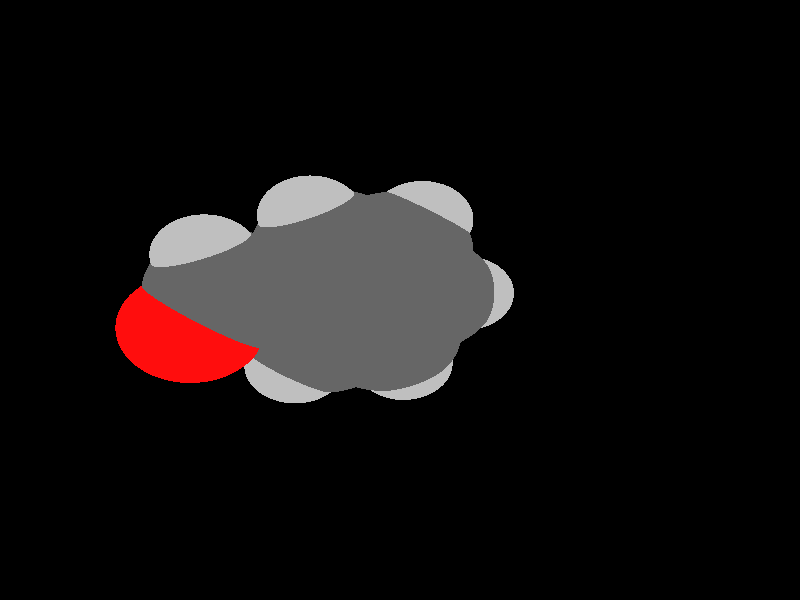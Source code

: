 global_settings {
	ambient_light rgb <0.200000002980232, 0.200000002980232, 0.200000002980232>
	max_trace_level 15
}

background { color rgb <0,0,0> }

camera {
	perspective
	location <-13.7908838828838, -8.52872099134385, -16.5856867001066>
	angle 40
	up <0.093699080411912, -0.912872439462993, 0.397346689427314>
	right <0.770065808578976, -0.186513748290888, -0.610091199867766> * 1
	direction <0.631046062334256, 0.363148084075034, 0.685495686525497> }

light_source {
	<1.69840424821072, -38.649168001289, -30.0576491787838>
	color rgb <1, 1, 1>
	fade_distance 67.1359777136527
	fade_power 0
	spotlight
	area_light <20, 0, 0>, <0, 0, 20>, 20, 20
	circular
	orient
	point_at <-1.69840424821072, 38.649168001289, 30.0576491787838>
}

light_source {
	<-7.88647235546446, -10.3465153137643, 37.2256740176237>
	color rgb <0.300000011920929, 0.300000011920929, 0.300000011920929> shadowless
	fade_distance 67.1359777136527
	fade_power 0
	parallel
	point_at <7.88647235546446, 10.3465153137643, -37.2256740176237>
}

#default {
	finish {ambient 0.5 diffuse 1 specular 0.2 roughness .01 metallic 1}
}

union {
cylinder {
	<-0.759456701858944, 0.134997534161786, 0.673854905436285>, 	<-0.424716671010584, -0.478427750902498, 0.660202731875604>, 0.075
	pigment { rgbt <0.400000005960464, 0.400000005960464, 0.400000005960464, 0> }
}
cylinder {
	<-0.941638957081105, 0.033697600154148, 0.758548171120256>, 	<-0.606898926232744, -0.579727684910136, 0.744895997559575>, 0.075
	pigment { rgbt <0.400000005960464, 0.400000005960464, 0.400000005960464, 0> }
}
cylinder {
	<-0.424716671010584, -0.478427750902498, 0.660202731875604>, 	<-0.0899766401622231, -1.09185303596678, 0.646550558314924>, 0.075
	pigment { rgbt <0.400000005960464, 0.400000005960464, 0.400000005960464, 0> }
}
cylinder {
	<-0.606898926232744, -0.579727684910136, 0.744895997559575>, 	<-0.272158895384384, -1.19315296997442, 0.731243823998895>, 0.075
	pigment { rgbt <0.400000005960464, 0.400000005960464, 0.400000005960464, 0> }
}
cylinder {
	<-0.181067767773303, -1.1425030029706, 0.688897191156909>, 	<0.475452113240805, -1.17147958113059, 0.453653331183705>, 0.075
	pigment { rgbt <0.400000005960464, 0.400000005960464, 0.400000005960464, 0> }
}
cylinder {
	<0.475452113240805, -1.17147958113059, 0.453653331183705>, 	<1.13197199425491, -1.20045615929058, 0.2184094712105>, 0.075
	pigment { rgbt <0.400000005960464, 0.400000005960464, 0.400000005960464, 0> }
}
cylinder {
	<1.03944099280318, -1.14086238517784, 0.241708523923814>, 	<1.35814924092631, -0.560065725619768, 0.0218939405415078>, 0.075
	pigment { rgbt <0.400000005960464, 0.400000005960464, 0.400000005960464, 0> }
}
cylinder {
	<1.22450299570665, -1.26004993340333, 0.195110418497186>, 	<1.54321124382978, -0.67925327384526, -0.0247041648851203>, 0.075
	pigment { rgbt <0.400000005960464, 0.400000005960464, 0.400000005960464, 0> }
}
cylinder {
	<1.35814924092631, -0.560065725619768, 0.0218939405415078>, 	<1.67685748904944, 0.0207309339383026, -0.197920642840799>, 0.075
	pigment { rgbt <0.400000005960464, 0.400000005960464, 0.400000005960464, 0> }
}
cylinder {
	<1.54321124382978, -0.67925327384526, -0.0247041648851203>, 	<1.86191949195291, -0.0984566142871898, -0.244518748267427>, 0.075
	pigment { rgbt <0.400000005960464, 0.400000005960464, 0.400000005960464, 0> }
}
cylinder {
	<1.76938849050117, -0.0388628401744436, -0.221219695554113>, 	<1.43367701503628, 0.572717578496417, -0.206882499385353>, 0.075
	pigment { rgbt <0.400000005960464, 0.400000005960464, 0.400000005960464, 0> }
}
cylinder {
	<1.43367701503628, 0.572717578496417, -0.206882499385353>, 	<1.09796553957139, 1.18429799716728, -0.192545303216593>, 0.075
	pigment { rgbt <0.400000005960464, 0.400000005960464, 0.400000005960464, 0> }
}
cylinder {
	<1.09938576089898, 1.0734510079817, -0.17338341500395>, 	<0.443232505789111, 1.10558924550429, 0.0611607835796355>, 0.075
	pigment { rgbt <0.400000005960464, 0.400000005960464, 0.400000005960464, 0> }
}
cylinder {
	<1.0965453182438, 1.29514498635285, -0.211707191429235>, 	<0.440392063133936, 1.32728322387544, 0.0228370071543498>, 0.075
	pigment { rgbt <0.400000005960464, 0.400000005960464, 0.400000005960464, 0> }
}
cylinder {
	<0.443232505789111, 1.10558924550429, 0.0611607835796355>, 	<-0.212920749320757, 1.13772748302688, 0.295704982163221>, 0.075
	pigment { rgbt <0.400000005960464, 0.400000005960464, 0.400000005960464, 0> }
}
cylinder {
	<0.440392063133936, 1.32728322387544, 0.0228370071543498>, 	<-0.215761191975932, 1.35942146139803, 0.257381205737935>, 0.075
	pigment { rgbt <0.400000005960464, 0.400000005960464, 0.400000005960464, 0> }
}
cylinder {
	<-0.850547829470025, 0.0843475671579669, 0.71620153827827>, 	<-0.532444400059185, 0.66646101968521, 0.496372316114424>, 0.075
	pigment { rgbt <0.400000005960464, 0.400000005960464, 0.400000005960464, 0> }
}
cylinder {
	<-0.532444400059185, 0.66646101968521, 0.496372316114424>, 	<-0.214340970648345, 1.24857447221245, 0.276543093950578>, 0.075
	pigment { rgbt <0.400000005960464, 0.400000005960464, 0.400000005960464, 0> }
}
cylinder {
	<-0.181067767773303, -1.1425030029706, 0.688897191156909>, 	<-0.477935234010533, -1.6999358644102, 0.89656485609516>, 0.075
	pigment { rgbt <0.400000005960464, 0.400000005960464, 0.400000005960464, 0> }
}
cylinder {
	<-0.477935234010533, -1.6999358644102, 0.89656485609516>, 	<-0.666294174505206, -2.05362050526529, 1.02832756434529>, 0.075
	pigment { rgbt <0.75, 0.75, 0.75, 0> }
}
cylinder {
	<1.13197199425491, -1.20045615929058, 0.2184094712105>, 	<1.45537116533491, -1.78158095370879, 0.203169917224105>, 0.075
	pigment { rgbt <0.400000005960464, 0.400000005960464, 0.400000005960464, 0> }
}
cylinder {
	<1.45537116533491, -1.78158095370879, 0.203169917224105>, 	<1.66063600544528, -2.15042694552773, 0.193497212739661>, 0.075
	pigment { rgbt <0.75, 0.75, 0.75, 0> }
}
cylinder {
	<1.76938849050117, -0.0388628401744436, -0.221219695554113>, 	<2.39518926910448, -0.0678832191223138, -0.445206567662775>, 0.075
	pigment { rgbt <0.400000005960464, 0.400000005960464, 0.400000005960464, 0> }
}
cylinder {
	<2.39518926910448, -0.0678832191223138, -0.445206567662775>, 	<2.79242091729181, -0.0863041181602019, -0.587383882588183>, 0.075
	pigment { rgbt <0.75, 0.75, 0.75, 0> }
}
cylinder {
	<1.09796553957139, 1.18429799716728, -0.192545303216593>, 	<1.40282466329089, 1.73700954766824, -0.402301492359005>, 0.075
	pigment { rgbt <0.400000005960464, 0.400000005960464, 0.400000005960464, 0> }
}
cylinder {
	<1.40282466329089, 1.73700954766824, -0.402301492359005>, 	<1.59630954631232, 2.08779888402961, -0.535427413683185>, 0.075
	pigment { rgbt <0.75, 0.75, 0.75, 0> }
}
cylinder {
	<-0.214340970648345, 1.24857447221245, 0.276543093950578>, 	<-0.534048336943266, 1.83212125415076, 0.289996658546771>, 0.075
	pigment { rgbt <0.400000005960464, 0.400000005960464, 0.400000005960464, 0> }
}
cylinder {
	<-0.534048336943266, 1.83212125415076, 0.289996658546771>, 	<-0.737022082973319, 2.20259966284822, 0.298537970669769>, 0.075
	pigment { rgbt <0.75, 0.75, 0.75, 0> }
}
cylinder {
	<-2.23924593112704, 0.140025073592747, 1.21479334869691>, 	<-1.54489688029853, 0.112186320375357, 0.96549744348759>, 0.075
	pigment { rgbt <0.400000005960464, 0.400000005960464, 0.400000005960464, 0> }
}
cylinder {
	<-1.54489688029853, 0.112186320375357, 0.96549744348759>, 	<-0.850547829470025, 0.0843475671579669, 0.71620153827827>, 0.075
	pigment { rgbt <0.400000005960464, 0.400000005960464, 0.400000005960464, 0> }
}
cylinder {
	<-2.78761571320011, 1.2408246773796, 1.21998123556077>, 	<-2.48335904107903, 0.741286920080601, 1.19734227025113>, 0.075
	pigment { rgbt <1, 0.0500000007450581, 0.0500000007450581, 0> }
}
cylinder {
	<-2.96404069748973, 1.12954532627597, 1.30433839848344>, 	<-2.65978402536865, 0.630007568976964, 1.2816994331738>, 0.075
	pigment { rgbt <1, 0.0500000007450581, 0.0500000007450581, 0> }
}
cylinder {
	<-2.48335904107903, 0.741286920080601, 1.19734227025113>, 	<-2.15103343898223, 0.195664749144565, 1.17261476723557>, 0.075
	pigment { rgbt <0.400000005960464, 0.400000005960464, 0.400000005960464, 0> }
}
cylinder {
	<-2.65978402536865, 0.630007568976964, 1.2816994331738>, 	<-2.32745842327185, 0.0843853980409283, 1.25697193015824>, 0.075
	pigment { rgbt <0.400000005960464, 0.400000005960464, 0.400000005960464, 0> }
}
cylinder {
	<-2.23924593112704, 0.140025073592747, 1.21479334869691>, 	<-2.50885098540001, -0.442438433800943, 1.41701460557748>, 0.075
	pigment { rgbt <0.400000005960464, 0.400000005960464, 0.400000005960464, 0> }
}
cylinder {
	<-2.50885098540001, -0.442438433800943, 1.41701460557748>, 	<-2.68110065754127, -0.814572214650733, 1.54621301875858>, 0.075
	pigment { rgbt <0.75, 0.75, 0.75, 0> }
}
sphere {
	<-0.850547829470025, 0.0843475671579669, 0.71620153827827>, 0.4104
	pigment { rgbt <0.400000005960464, 0.400000005960464, 0.400000005960464,0> }
}
sphere {
	<-0.181067767773303, -1.1425030029706, 0.688897191156909>, 0.4104
	pigment { rgbt <0.400000005960464, 0.400000005960464, 0.400000005960464,0> }
}
sphere {
	<1.13197199425491, -1.20045615929058, 0.2184094712105>, 0.4104
	pigment { rgbt <0.400000005960464, 0.400000005960464, 0.400000005960464,0> }
}
sphere {
	<1.76938849050117, -0.0388628401744436, -0.221219695554113>, 0.4104
	pigment { rgbt <0.400000005960464, 0.400000005960464, 0.400000005960464,0> }
}
sphere {
	<1.09796553957139, 1.18429799716728, -0.192545303216593>, 0.4104
	pigment { rgbt <0.400000005960464, 0.400000005960464, 0.400000005960464,0> }
}
sphere {
	<-0.214340970648345, 1.24857447221245, 0.276543093950578>, 0.4104
	pigment { rgbt <0.400000005960464, 0.400000005960464, 0.400000005960464,0> }
}
sphere {
	<-0.666294174505206, -2.05362050526529, 1.02832756434529>, 0.1674
	pigment { rgbt <0.75, 0.75, 0.75,0> }
}
sphere {
	<1.66063600544528, -2.15042694552773, 0.193497212739661>, 0.1674
	pigment { rgbt <0.75, 0.75, 0.75,0> }
}
sphere {
	<2.79242091729181, -0.0863041181602019, -0.587383882588183>, 0.1674
	pigment { rgbt <0.75, 0.75, 0.75,0> }
}
sphere {
	<1.59630954631232, 2.08779888402961, -0.535427413683185>, 0.1674
	pigment { rgbt <0.75, 0.75, 0.75,0> }
}
sphere {
	<-0.737022082973319, 2.20259966284822, 0.298537970669769>, 0.1674
	pigment { rgbt <0.75, 0.75, 0.75,0> }
}
sphere {
	<-2.23924593112704, 0.140025073592747, 1.21479334869691>, 0.4104
	pigment { rgbt <0.400000005960464, 0.400000005960464, 0.400000005960464,0> }
}
sphere {
	<-2.87582820534492, 1.18518500182779, 1.2621598170221>, 0.3564
	pigment { rgbt <1, 0.0500000007450581, 0.0500000007450581,0> }
}
sphere {
	<-2.68110065754127, -0.814572214650733, 1.54621301875858>, 0.1674
	pigment { rgbt <0.75, 0.75, 0.75,0> }
}
}
merge {
}
union {
}
merge {
sphere {
	<-0.850547829470025, 0.0843475671579669, 0.71620153827827>, 1.69983
	pigment { rgbt <0, 0, 0,0> }
}
sphere {
	<-0.181067767773303, -1.1425030029706, 0.688897191156909>, 1.69983
	pigment { rgbt <0, 0, 0,0> }
}
sphere {
	<1.13197199425491, -1.20045615929058, 0.2184094712105>, 1.69983
	pigment { rgbt <0, 0, 0,0> }
}
sphere {
	<1.76938849050117, -0.0388628401744436, -0.221219695554113>, 1.69983
	pigment { rgbt <0, 0, 0,0> }
}
sphere {
	<1.09796553957139, 1.18429799716728, -0.192545303216593>, 1.69983
	pigment { rgbt <0, 0, 0,0> }
}
sphere {
	<-0.214340970648345, 1.24857447221245, 0.276543093950578>, 1.69983
	pigment { rgbt <0, 0, 0,0> }
}
sphere {
	<-0.666294174505206, -2.05362050526529, 1.02832756434529>, 1.09989
	pigment { rgbt <0, 0, 0,0> }
}
sphere {
	<1.66063600544528, -2.15042694552773, 0.193497212739661>, 1.09989
	pigment { rgbt <0, 0, 0,0> }
}
sphere {
	<2.79242091729181, -0.0863041181602019, -0.587383882588183>, 1.09989
	pigment { rgbt <0, 0, 0,0> }
}
sphere {
	<1.59630954631232, 2.08779888402961, -0.535427413683185>, 1.09989
	pigment { rgbt <0, 0, 0,0> }
}
sphere {
	<-0.737022082973319, 2.20259966284822, 0.298537970669769>, 1.09989
	pigment { rgbt <0, 0, 0,0> }
}
sphere {
	<-2.23924593112704, 0.140025073592747, 1.21479334869691>, 1.69983
	pigment { rgbt <0, 0, 0,0> }
}
sphere {
	<-2.87582820534492, 1.18518500182779, 1.2621598170221>, 1.519848
	pigment { rgbt <0, 0, 0,0> }
}
sphere {
	<-2.68110065754127, -0.814572214650733, 1.54621301875858>, 1.09989
	pigment { rgbt <0, 0, 0,0> }
}
sphere {
	<-0.850547829470025, 0.0843475671579669, 0.71620153827827>, 1.7
	pigment { rgbt <0.400000005960464, 0.400000005960464, 0.400000005960464,0.350000023841858> }
}
sphere {
	<-0.181067767773303, -1.1425030029706, 0.688897191156909>, 1.7
	pigment { rgbt <0.400000005960464, 0.400000005960464, 0.400000005960464,0.350000023841858> }
}
sphere {
	<1.13197199425491, -1.20045615929058, 0.2184094712105>, 1.7
	pigment { rgbt <0.400000005960464, 0.400000005960464, 0.400000005960464,0.350000023841858> }
}
sphere {
	<1.76938849050117, -0.0388628401744436, -0.221219695554113>, 1.7
	pigment { rgbt <0.400000005960464, 0.400000005960464, 0.400000005960464,0.350000023841858> }
}
sphere {
	<1.09796553957139, 1.18429799716728, -0.192545303216593>, 1.7
	pigment { rgbt <0.400000005960464, 0.400000005960464, 0.400000005960464,0.350000023841858> }
}
sphere {
	<-0.214340970648345, 1.24857447221245, 0.276543093950578>, 1.7
	pigment { rgbt <0.400000005960464, 0.400000005960464, 0.400000005960464,0.350000023841858> }
}
sphere {
	<-0.666294174505206, -2.05362050526529, 1.02832756434529>, 1.1
	pigment { rgbt <0.75, 0.75, 0.75,0.350000023841858> }
}
sphere {
	<1.66063600544528, -2.15042694552773, 0.193497212739661>, 1.1
	pigment { rgbt <0.75, 0.75, 0.75,0.350000023841858> }
}
sphere {
	<2.79242091729181, -0.0863041181602019, -0.587383882588183>, 1.1
	pigment { rgbt <0.75, 0.75, 0.75,0.350000023841858> }
}
sphere {
	<1.59630954631232, 2.08779888402961, -0.535427413683185>, 1.1
	pigment { rgbt <0.75, 0.75, 0.75,0.350000023841858> }
}
sphere {
	<-0.737022082973319, 2.20259966284822, 0.298537970669769>, 1.1
	pigment { rgbt <0.75, 0.75, 0.75,0.350000023841858> }
}
sphere {
	<-2.23924593112704, 0.140025073592747, 1.21479334869691>, 1.7
	pigment { rgbt <0.400000005960464, 0.400000005960464, 0.400000005960464,0.350000023841858> }
}
sphere {
	<-2.87582820534492, 1.18518500182779, 1.2621598170221>, 1.52
	pigment { rgbt <1, 0.0500000007450581, 0.0500000007450581,0.350000023841858> }
}
sphere {
	<-2.68110065754127, -0.814572214650733, 1.54621301875858>, 1.1
	pigment { rgbt <0.75, 0.75, 0.75,0.350000023841858> }
}
}
